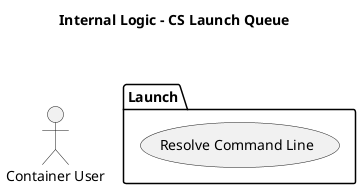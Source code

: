 @startuml
'https://plantuml.com/state-diagram

title Internal Logic - CS Launch Queue\n\n

actor "Container User" as user
package Launch {
    usecase "Resolve Command Line" as rcl

}


@enduml


